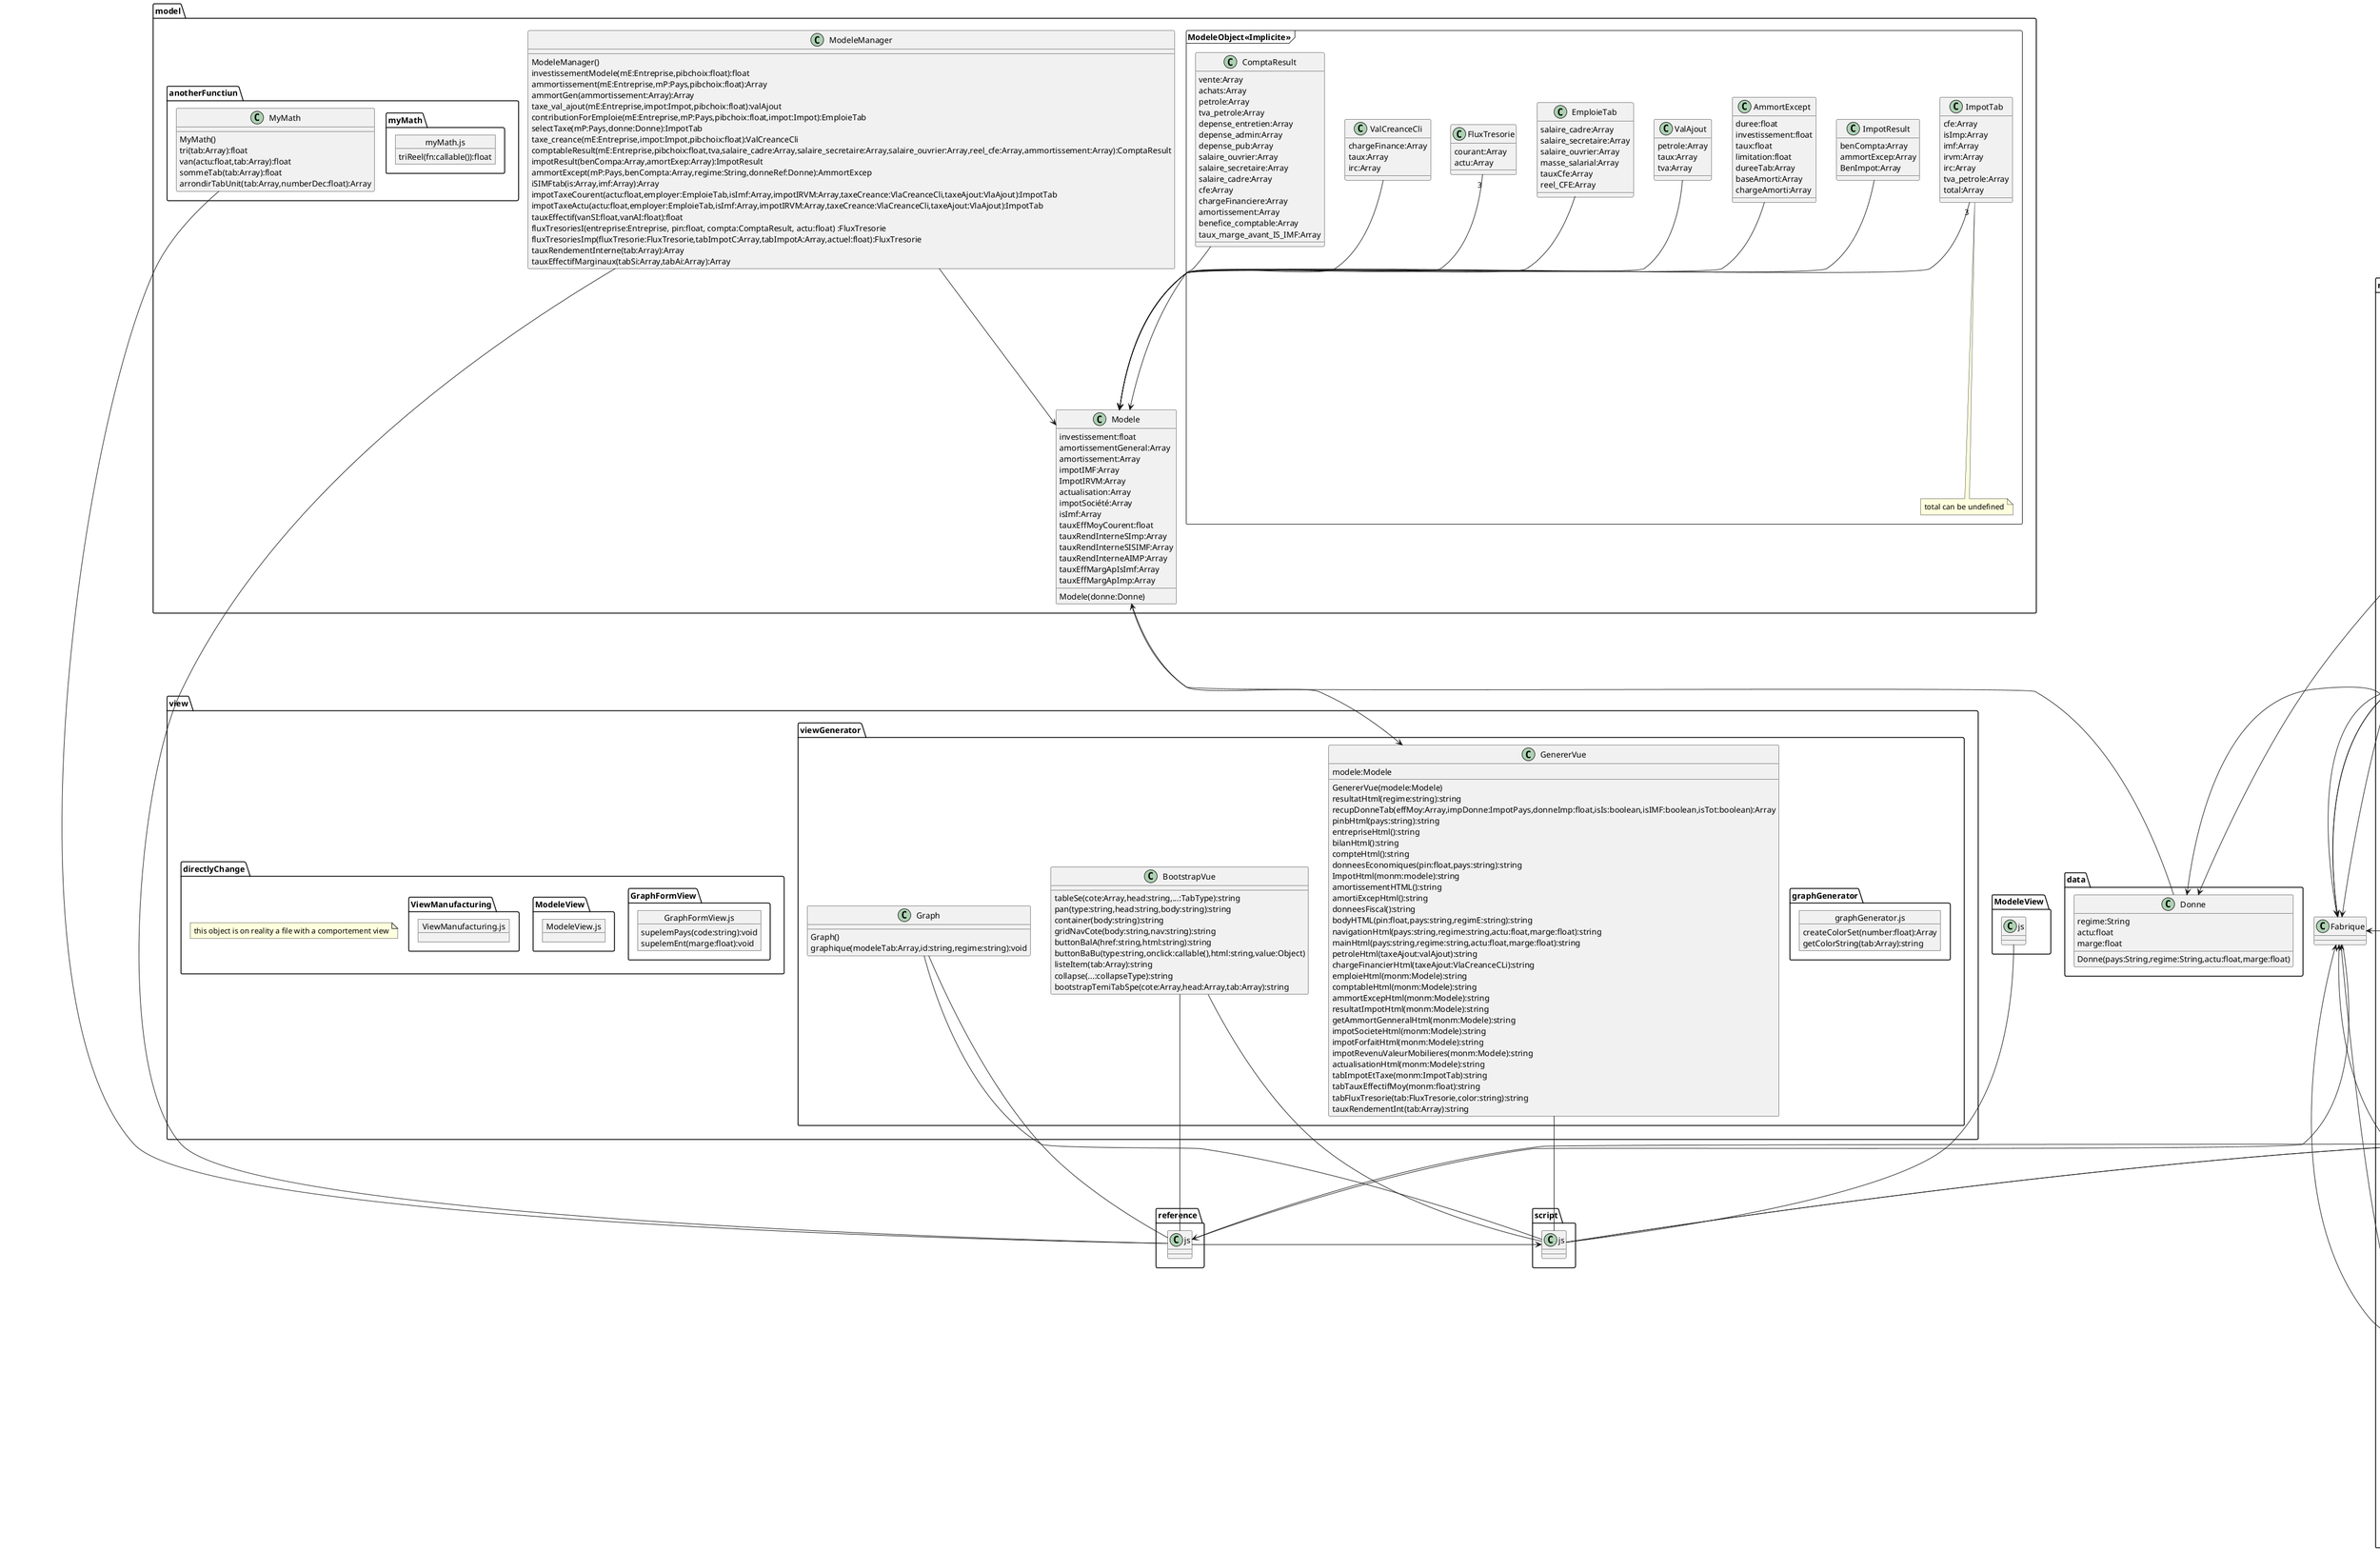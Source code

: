 @startuml

 package "start" <<folder>>{
      class Ref{
         Ref()
         donnerNomPays(code:string):string
         donnerCodePays(nom:string):string
      }
      Object reference.js
      Object script.js{
        showModal():void
        debutCompta(actu:float,regime:string):void
        validateForm():void
        getXMLHttpRequest():XMLHttpRequest
        verifPourcent(nombre:float):float
        mesPays():Array
      }
  }
package "view" <<folder>>{
       package "viewGenerator" <<folder>>{
       class GenererVue{
                   GenererVue(modele:Modele)
                   modele:Modele
                   resultatHtml(regime:string):string
                   recupDonneTab(effMoy:Array,impDonne:ImpotPays,donneImp:float,isIs:boolean,isIMF:boolean,isTot:boolean):Array
                   pinbHtml(pays:string):string
                   entrepriseHtml():string
                   bilanHtml():string
                   compteHtml():string
                   donneesEconomiques(pin:float,pays:string):string
                   ImpotHtml(monm:modele):string
                   amortissementHTML():string
                   amortiExcepHtml():string
                   donneesFiscal():string
                   bodyHTML(pin:float,pays:string,regimE:string):string
                   navigationHtml(pays:string,regime:string,actu:float,marge:float):string
                   mainHtml(pays:string,regime:string,actu:float,marge:float):string
                   petroleHtml(taxeAjout:valAjout):string
                   chargeFinancierHtml(taxeAjout:VlaCreanceCLi):string
                   emploieHtml(monm:Modele):string
                   comptableHtml(monm:Modele):string
                   ammortExcepHtml(monm:Modele):string
                   resultatImpotHtml(monm:Modele):string
                   getAmmortGenneralHtml(monm:Modele):string
                   impotSocieteHtml(monm:Modele):string
                   impotForfaitHtml(monm:Modele):string
                   impotRevenuValeurMobilieres(monm:Modele):string
                   actualisationHtml(monm:Modele):string
                   tabImpotEtTaxe(monm:ImpotTab):string
                   tabTauxEffectifMoy(monm:float):string
                   tabFluxTresorie(tab:FluxTresorie,color:string):string
                   tauxRendementInt(tab:Array):string
      }
       class BootstrapVue{
                   tableSe(cote:Array,head:string,...:TabType):string
                   pan(type:string,head:string,body:string):string
                   container(body:string):string
                   gridNavCote(body:string,nav:string):string
                   buttonBalA(href:string,html:string):string
                   buttonBaBu(type:string,onclick:callable(),html:string,value:Object)
                   listeItem(tab:Array):string
                   collapse(...:collapseType):string
                   bootstrapTemiTabSpe(cote:Array,head:Array,tab:Array):string
       }

       class Graph{
            Graph()
            graphique(modeleTab:Array,id:string,regime:string):void
        }
       Object graphGenerator.js{
            createColorSet(number:float):Array
            getColorString(tab:Array):string
       }
       }
       package  "directlyChange" <<folder>>{
       Object GraphFormView.js{
            supelemPays(code:string):void
            supelemEnt(marge:float):void
       }
       Object ModeleView.js
       Object ViewManufacturing.js
       note as N1
            this object is on reality a file with a comportement view
           end note
       }

   }
package "data" <<folder>>{
    class Donne{
        regime:String
        actu:float
        marge:float
        Donne(pays:String,regime:String,actu:float,marge:float)
    }
}
 package "manufacturing" <<folder>>{
     package "Fabrique" <<frame>>{
         class Fabrique{
             pibFind()
             Fabrique()
         }
         class Pays{
            code:String
            nom:String
            pib:float
            Pays(string code,string nom,Impot impot,Amortissement ammort,Investir investissement)
         }
         class Impot{
             cfe:float
             isImp:float
             imf:float
             irvm:float
             irc:float
             tva_petrole:float
             Impot(float cfe,float is,float imf,float irvm,float tva_petrole)
         }
         class Ammortissement{
             construction:float
             equipement:float
             coefDegressif:float
             camion:float
             bureau:float
             Ammortissement(construction:float, equipement:float ,coedDegressif:float,camion:float,info:float,bureau:float)
         }
         class Entreprise{
             nom:string
             terrain:float
             construction:float
             equipement:float
             camion:float
             info:float
             bureau:float
             stocks:float
             creanceCli:float
             dispoBanque:float
             capitalSocial:float
             detteLongterme:float
             detteCourtTerme:float
             detteFournisseur:float
             achat:float
             petrole:float
             depenseAdministrative:float
             depensePub:float
             depenseEntretien:float
             depenseFinanciere:float
             vente:float
             cadre:float
             secretaire:float
             ouvrier:float
             indice_cadre:float
             indice_secretaire
             indice_ouvrier:float
             dividende:float
             actuali:float
             Entreprise(actu:float,marge:float)
         }
         class Investir{

             Investir(cfe:ImpotPays,isammort:IsImpotPays,imf:ImpotPays,irvm:ImpotPays,irc:ImpotPays,tvaPetrole:ImpotPays)
         }
         class ImpotPays{
             duree:float
             taux:float
             reducexo:float
             ImpotPays(duree:float,taux:float,reducexo:float)
         }
         class IsImpotPays{
             ammortTauxEx:float
             ammortLimit:float
             IsImpotPays(duree:float,taux:float,reducexo:float,ammortTauxEx:float,ammortLimit:float)
         }
         class AmortirModele{
             AmortirModele(prix:float,durLin:float,coef:float,nom:String)
             dureeRestante:float
             baseAmortissable:float
             tauxLineaire:float
             tauxDegressif:float
             chargeAmorti:float
             nom:String
             getHtml():String
         }
     }
 }



 package "model" <<folder>>{
     package "anotherFunctiun" <<folder>>{
         class MyMath{
            MyMath()
            tri(tab:Array):float
            van(actu:float,tab:Array):float
            sommeTab(tab:Array):float
            arrondirTabUnit(tab:Array,numberDec:float):Array
         }
         Object myMath.js{
            triReel(fn:callable()):float
         }
     }

     package "ModeleObject<<Implicite>>" <<frame>>{
        class ValAjout{
            petrole:Array
            taux:Array
            tva:Array
        }
        class ImpotResult{
            benCompta:Array
            ammortExcep:Array
            BenImpot:Array
         }
        class ValCreanceCli{
            chargeFinance:Array
            taux:Array
            irc:Array
        }
        class ComptaResult{
            vente:Array
            achats:Array
            petrole:Array
            tva_petrole:Array
            depense_entretien:Array
            depense_admin:Array
            depense_pub:Array
            salaire_ouvrier:Array
            salaire_secretaire:Array
            salaire_cadre:Array
            cfe:Array
            chargeFinanciere:Array
            amortissement:Array
            benefice_comptable:Array
            taux_marge_avant_IS_IMF:Array

        }
        class EmploieTab{
            salaire_cadre:Array
            salaire_secretaire:Array
            salaire_ouvrier:Array
            masse_salarial:Array
            tauxCfe:Array
            reel_CFE:Array
        }
        class ImpotTab{
            cfe:Array
            isImp:Array
            imf:Array
            irvm:Array
            irc:Array
            tva_petrole:Array
            total:Array
        }
        note bottom: total can be undefined
        class AmmortExcept{
            duree:float
            investissement:float
            taux:float
            limitation:float
            dureeTab:Array
            baseAmorti:Array
            chargeAmorti:Array
        }
        class FluxTresorie{
            courant:Array
            actu:Array
        }
     }

         class Modele{
                Modele(donne:Donne)
                investissement:float
                amortissementGeneral:Array
                amortissement:Array
                impotIMF:Array
                ImpotIRVM:Array
                actualisation:Array
                impotSociété:Array
                isImf:Array
                tauxEffMoyCourent:float
                tauxRendInterneSImp:Array
                tauxRendInterneSISIMF:Array
                tauxRendInterneAIMP:Array
                tauxEffMargApIsImf:Array
                tauxEffMargApImp:Array

             }
     class ModeleManager{
             ModeleManager()
             investissementModele(mE:Entreprise,pibchoix:float):float
             ammortissement(mE:Entreprise,mP:Pays,pibchoix:float):Array
             ammortGen(ammortissement:Array):Array
             taxe_val_ajout(mE:Entreprise,impot:Impot,pibchoix:float):valAjout
             contributionForEmploie(mE:Entreprise,mP:Pays,pibchoix:float,impot:Impot):EmploieTab
             selectTaxe(mP:Pays,donne:Donne):ImpotTab
             taxe_creance(mE:Entreprise,impot:Impot,pibchoix:float):ValCreanceCli
             comptableResult(mE:Entreprise,pibchoix:float,tva,salaire_cadre:Array,salaire_secretaire:Array,salaire_ouvrier:Array,reel_cfe:Array,ammortissement:Array):ComptaResult
             impotResult(benCompa:Array,amortExep:Array):ImpotResult
             ammortExcept(mP:Pays,benCompta:Array,regime:String,donneRef:Donne):AmmortExcep
             iSIMFtab(is:Array,imf:Array):Array
             impotTaxeCourent(actu:float,employer:EmploieTab,isImf:Array,impotIRVM:Array,taxeCreance:VlaCreanceCli,taxeAjout:VlaAjout):ImpotTab
             impotTaxeActu(actu:float,employer:EmploieTab,isImf:Array,impotIRVM:Array,taxeCreance:VlaCreanceCli,taxeAjout:VlaAjout):ImpotTab
             tauxEffectif(vanSI:float,vanAI:float):float
             fluxTresoriesI(entreprise:Entreprise, pin:float, compta:ComptaResult, actu:float) :FluxTresorie
             fluxTresoriesImp(fluxTresorie:FluxTresorie,tabImpotC:Array,tabImpotA:Array,actuel:float):FluxTresorie
             tauxRendementInterne(tab:Array):Array
             tauxEffectifMarginaux(tabSi:Array,tabAi:Array):Array
             }
 }
  ValAjout-->Modele
  EmploieTab->Modele
  FluxTresorie "3"->Modele
  ImpotTab"3"->Modele
  ValCreanceCli->Modele
  ComptaResult->Modele
  ImpotResult->Modele
  AmmortExcept->Modele
  ModeleManager-down->Modele
  script.js-up-ModeleView.js
  script.js-GraphFormView.js
  script.js-ViewManufacturing.js
  Entreprise-left->Donne
  Donne-up->Modele
  Fabrique-down-reference.js
  Ref->reference.js
  Graph-down-reference.js
  MyMath-up-reference.js
  ModeleManager-up-reference.js
  Modele-down->GenererVue
  BootstrapVue-down-reference.js
  Impot-left->Pays
  reference.js->script.js
  Ammortissement -down->Pays
  Investir -up->Pays
  ImpotPays "5"-up->Investir
  IsImpotPays -up->Investir
  IsImpotPays -up--|>ImpotPays
  Pays-left->Fabrique
  Impot-left->Fabrique
  script.js-GenererVue
  Entreprise-right->Fabrique
  AmortirModele-down->Fabrique
  Investir-up->Fabrique
  ImpotPays-up->Fabrique
  IsImpotPays-up->Fabrique
  Ammortissement->Fabrique
  Pays->Donne
  script.js-up-Graph
  script.js-up-BootstrapVue
@enduml

